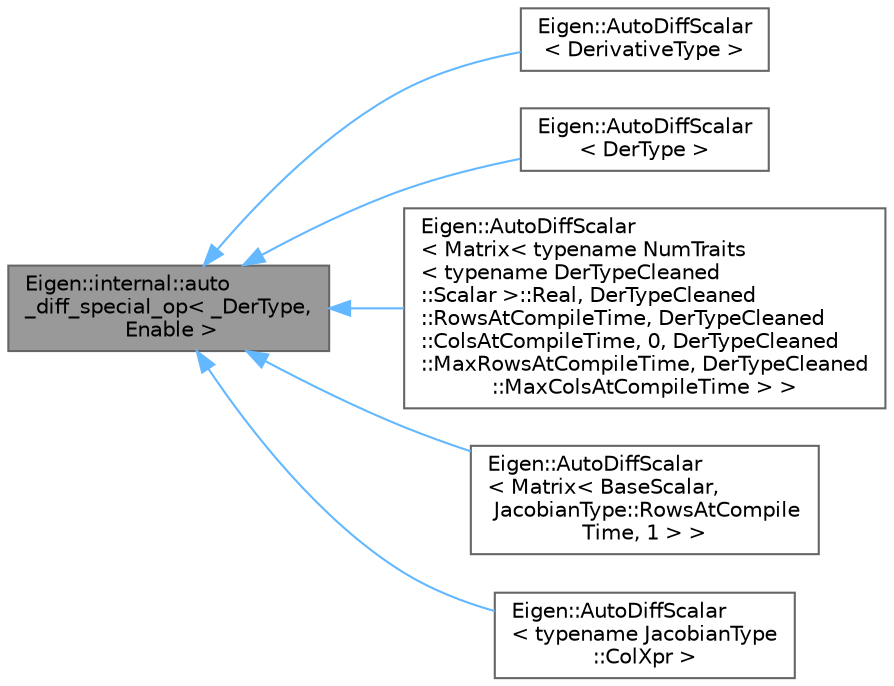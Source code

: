 digraph "Eigen::internal::auto_diff_special_op&lt; _DerType, Enable &gt;"
{
 // LATEX_PDF_SIZE
  bgcolor="transparent";
  edge [fontname=Helvetica,fontsize=10,labelfontname=Helvetica,labelfontsize=10];
  node [fontname=Helvetica,fontsize=10,shape=box,height=0.2,width=0.4];
  rankdir="LR";
  Node1 [id="Node000001",label="Eigen::internal::auto\l_diff_special_op\< _DerType,\l Enable \>",height=0.2,width=0.4,color="gray40", fillcolor="grey60", style="filled", fontcolor="black",tooltip=" "];
  Node1 -> Node2 [id="edge1_Node000001_Node000002",dir="back",color="steelblue1",style="solid",tooltip=" "];
  Node2 [id="Node000002",label="Eigen::AutoDiffScalar\l\< DerivativeType \>",height=0.2,width=0.4,color="gray40", fillcolor="white", style="filled",URL="$class_eigen_1_1_auto_diff_scalar.html",tooltip=" "];
  Node1 -> Node3 [id="edge2_Node000001_Node000003",dir="back",color="steelblue1",style="solid",tooltip=" "];
  Node3 [id="Node000003",label="Eigen::AutoDiffScalar\l\< DerType \>",height=0.2,width=0.4,color="gray40", fillcolor="white", style="filled",URL="$class_eigen_1_1_auto_diff_scalar.html",tooltip=" "];
  Node1 -> Node4 [id="edge3_Node000001_Node000004",dir="back",color="steelblue1",style="solid",tooltip=" "];
  Node4 [id="Node000004",label="Eigen::AutoDiffScalar\l\< Matrix\< typename NumTraits\l\< typename DerTypeCleaned\l::Scalar \>::Real, DerTypeCleaned\l::RowsAtCompileTime, DerTypeCleaned\l::ColsAtCompileTime, 0, DerTypeCleaned\l::MaxRowsAtCompileTime, DerTypeCleaned\l::MaxColsAtCompileTime \> \>",height=0.2,width=0.4,color="gray40", fillcolor="white", style="filled",URL="$class_eigen_1_1_auto_diff_scalar.html",tooltip=" "];
  Node1 -> Node5 [id="edge4_Node000001_Node000005",dir="back",color="steelblue1",style="solid",tooltip=" "];
  Node5 [id="Node000005",label="Eigen::AutoDiffScalar\l\< Matrix\< BaseScalar,\l JacobianType::RowsAtCompile\lTime, 1 \> \>",height=0.2,width=0.4,color="gray40", fillcolor="white", style="filled",URL="$class_eigen_1_1_auto_diff_scalar.html",tooltip=" "];
  Node1 -> Node6 [id="edge5_Node000001_Node000006",dir="back",color="steelblue1",style="solid",tooltip=" "];
  Node6 [id="Node000006",label="Eigen::AutoDiffScalar\l\< typename JacobianType\l::ColXpr \>",height=0.2,width=0.4,color="gray40", fillcolor="white", style="filled",URL="$class_eigen_1_1_auto_diff_scalar.html",tooltip=" "];
}
